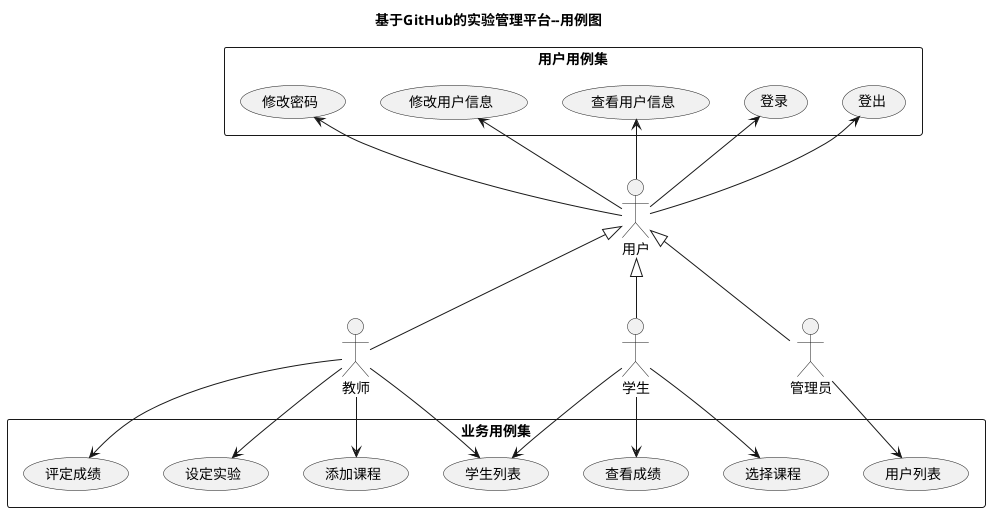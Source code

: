 @startuml
title 基于GitHub的实验管理平台--用例图
:教师:as teacher
:学生:as student
:管理员:as admin
:用户:as user

user<|--student
user<|--admin
user<|--teacher
rectangle 用户用例集{
    (修改密码)
    (修改用户信息)
    (查看用户信息)
    (登录)
    (登出)
}
user-up->(修改密码)
user-up->(修改用户信息)
user-up->(查看用户信息)
user-up->(登录)
user-up->(登出)
rectangle 业务用例集{
    (添加课程)
    (设定实验)
    (评定成绩)
    (选择课程)
    (查看成绩)
    (学生列表)
    (用户列表)
}
teacher-->(添加课程)
teacher-->(设定实验)
teacher-->(评定成绩)
teacher-->(学生列表)
student-->(选择课程)
student-->(查看成绩)
student-->(学生列表)
admin-->(用户列表)
@enduml